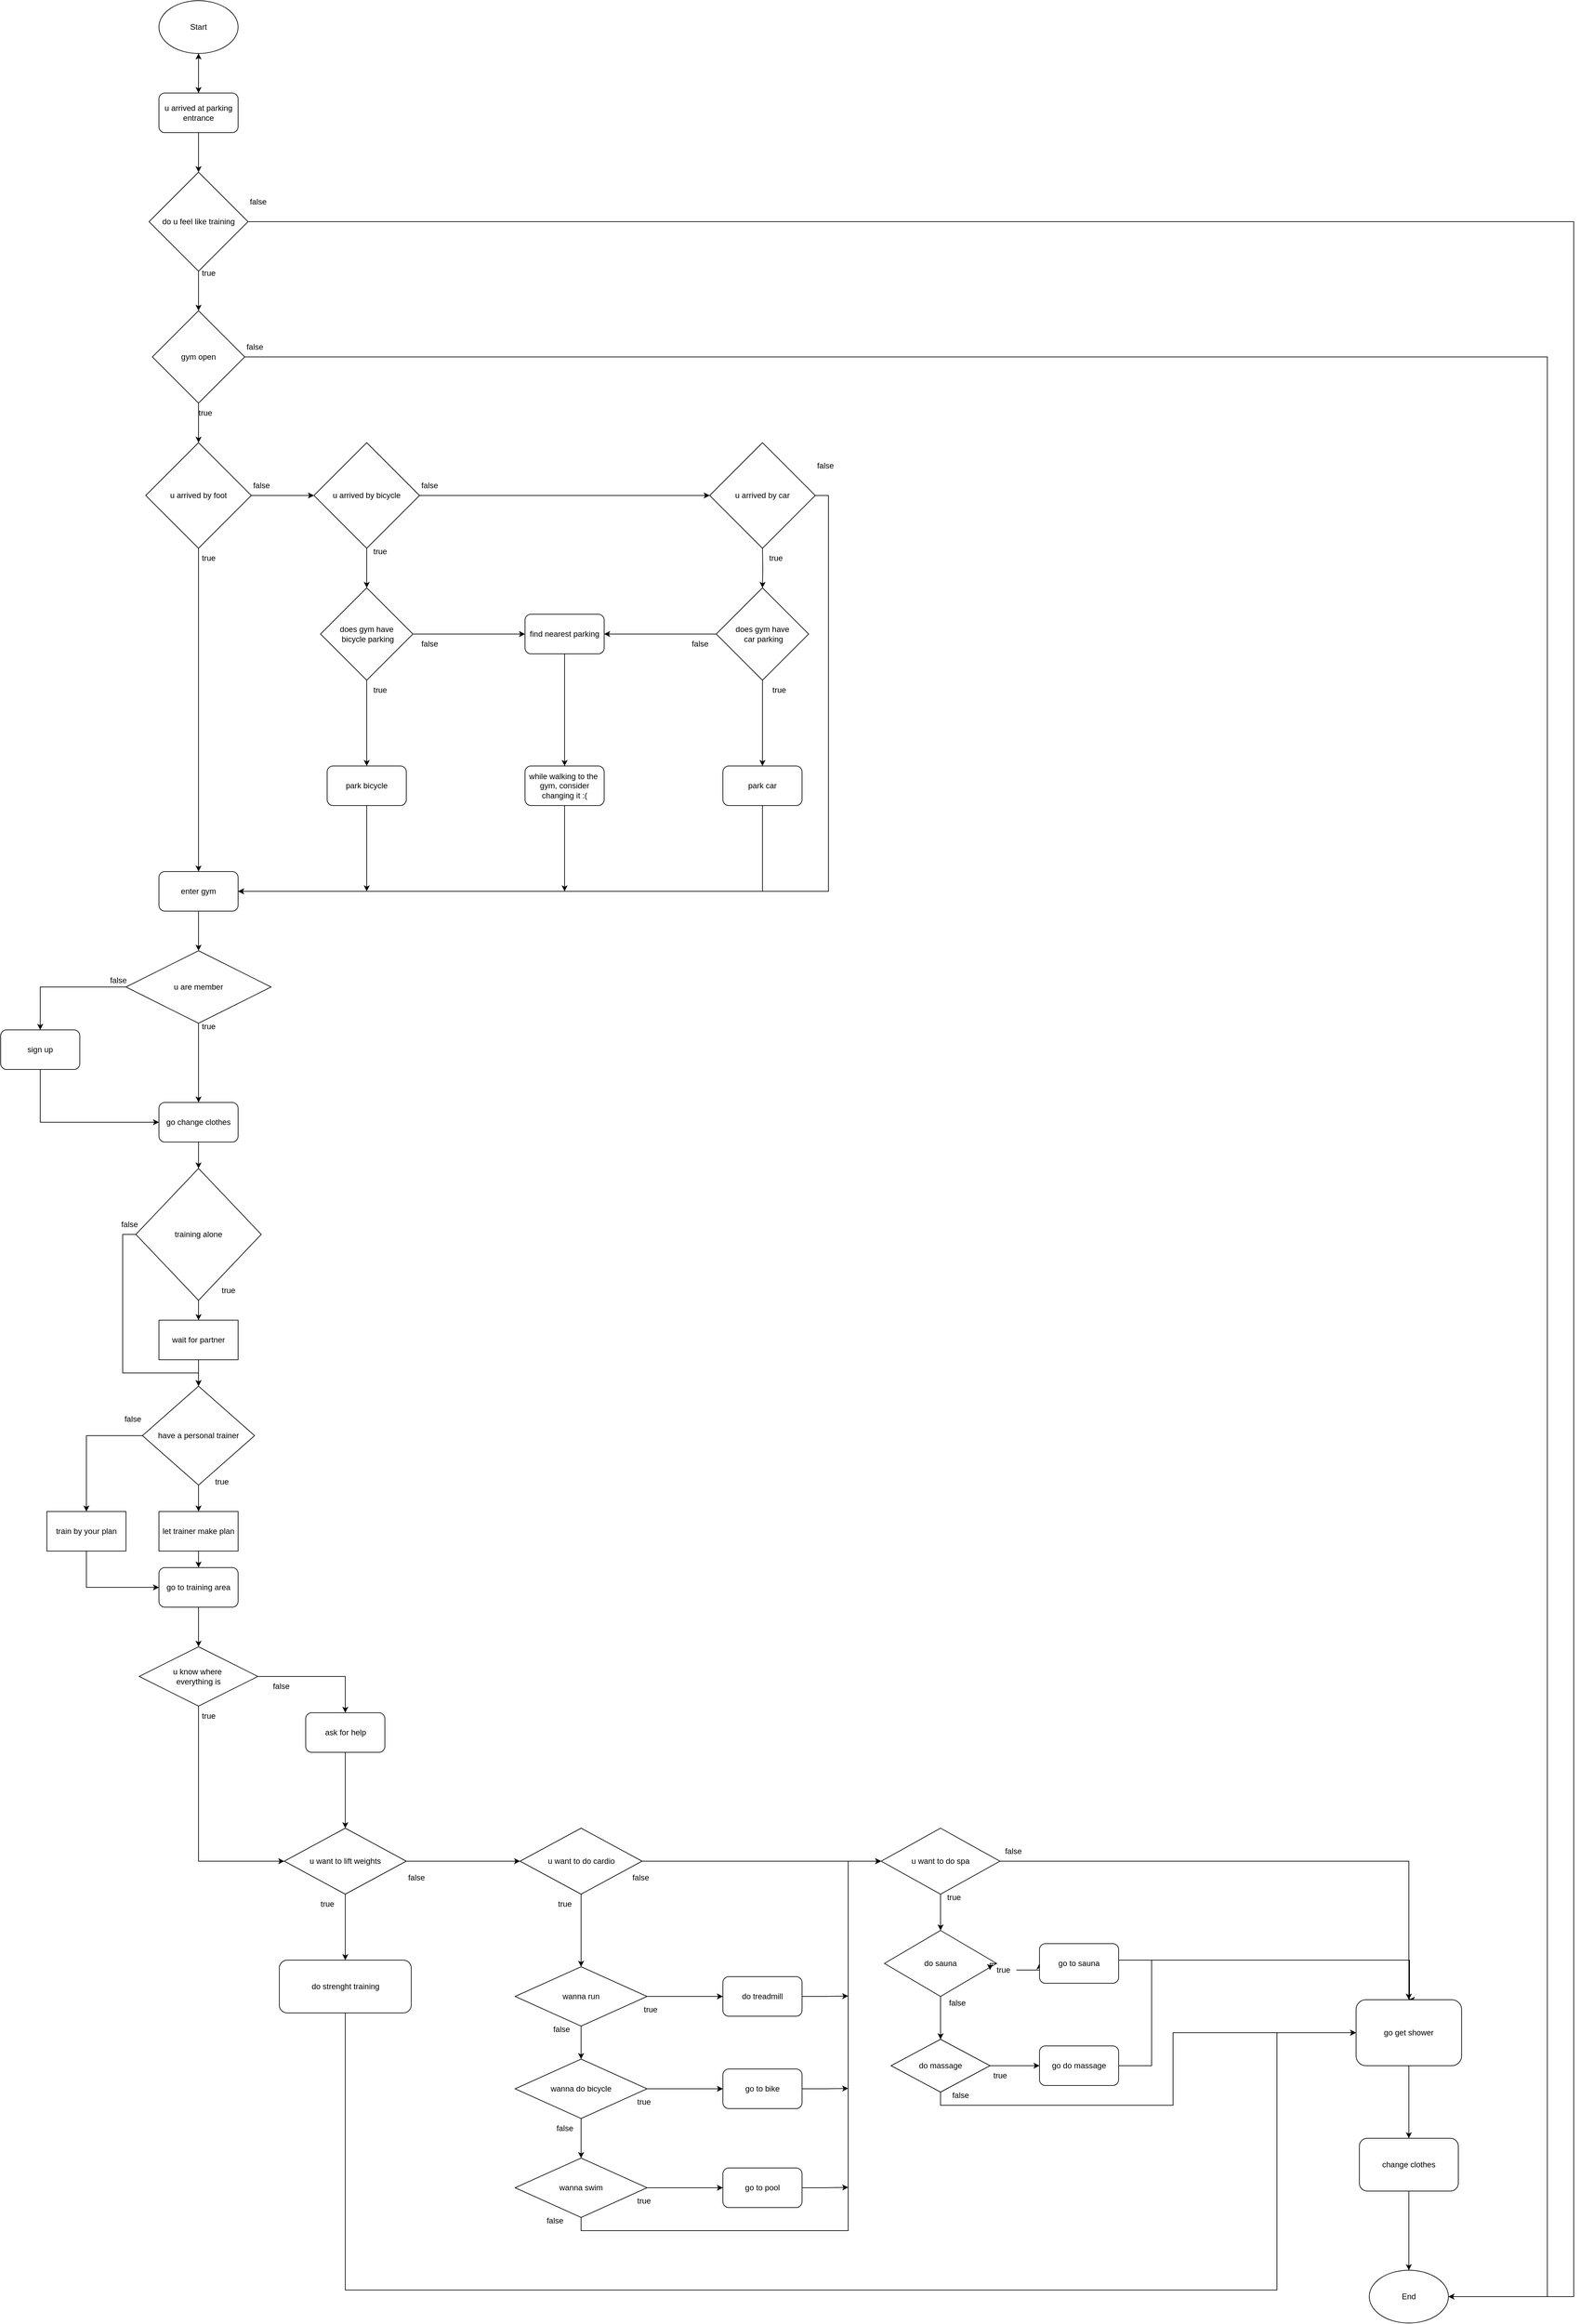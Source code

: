 <mxfile version="24.8.4">
  <diagram name="Page-1" id="0POdcQkDjJuLu0Xd19ot">
    <mxGraphModel dx="1214" dy="626" grid="1" gridSize="10" guides="1" tooltips="1" connect="1" arrows="1" fold="1" page="1" pageScale="1" pageWidth="850" pageHeight="1100" math="0" shadow="0">
      <root>
        <mxCell id="0" />
        <mxCell id="1" parent="0" />
        <mxCell id="jqGfhg1RxOjhNtgh079G-30" style="edgeStyle=orthogonalEdgeStyle;rounded=0;orthogonalLoop=1;jettySize=auto;html=1;exitX=0.5;exitY=1;exitDx=0;exitDy=0;entryX=0.5;entryY=0;entryDx=0;entryDy=0;" parent="1" source="jqGfhg1RxOjhNtgh079G-1" target="jqGfhg1RxOjhNtgh079G-2" edge="1">
          <mxGeometry relative="1" as="geometry" />
        </mxCell>
        <mxCell id="jqGfhg1RxOjhNtgh079G-1" value="Start" style="ellipse;whiteSpace=wrap;html=1;" parent="1" vertex="1">
          <mxGeometry x="375" y="50" width="120" height="80" as="geometry" />
        </mxCell>
        <mxCell id="jqGfhg1RxOjhNtgh079G-31" style="edgeStyle=orthogonalEdgeStyle;rounded=0;orthogonalLoop=1;jettySize=auto;html=1;exitX=0.5;exitY=1;exitDx=0;exitDy=0;entryX=0.5;entryY=0;entryDx=0;entryDy=0;" parent="1" source="jqGfhg1RxOjhNtgh079G-2" target="jqGfhg1RxOjhNtgh079G-3" edge="1">
          <mxGeometry relative="1" as="geometry" />
        </mxCell>
        <mxCell id="dURvWSEMzT_Up1eG5Lx8-8" value="" style="edgeStyle=orthogonalEdgeStyle;rounded=0;orthogonalLoop=1;jettySize=auto;html=1;" edge="1" parent="1" source="jqGfhg1RxOjhNtgh079G-2" target="jqGfhg1RxOjhNtgh079G-1">
          <mxGeometry relative="1" as="geometry" />
        </mxCell>
        <mxCell id="jqGfhg1RxOjhNtgh079G-2" value="u arrived at parking entrance" style="rounded=1;whiteSpace=wrap;html=1;" parent="1" vertex="1">
          <mxGeometry x="375" y="190" width="120" height="60" as="geometry" />
        </mxCell>
        <mxCell id="jqGfhg1RxOjhNtgh079G-32" style="edgeStyle=orthogonalEdgeStyle;rounded=0;orthogonalLoop=1;jettySize=auto;html=1;exitX=0.5;exitY=1;exitDx=0;exitDy=0;entryX=0.5;entryY=0;entryDx=0;entryDy=0;" parent="1" source="jqGfhg1RxOjhNtgh079G-3" target="jqGfhg1RxOjhNtgh079G-6" edge="1">
          <mxGeometry relative="1" as="geometry" />
        </mxCell>
        <mxCell id="dURvWSEMzT_Up1eG5Lx8-1" style="edgeStyle=orthogonalEdgeStyle;rounded=0;orthogonalLoop=1;jettySize=auto;html=1;exitX=1;exitY=0.5;exitDx=0;exitDy=0;entryX=1;entryY=0.5;entryDx=0;entryDy=0;" edge="1" parent="1" source="jqGfhg1RxOjhNtgh079G-3" target="jqGfhg1RxOjhNtgh079G-102">
          <mxGeometry relative="1" as="geometry">
            <Array as="points">
              <mxPoint x="2520" y="385" />
              <mxPoint x="2520" y="3530" />
            </Array>
          </mxGeometry>
        </mxCell>
        <mxCell id="jqGfhg1RxOjhNtgh079G-3" value="do u feel like training" style="rhombus;whiteSpace=wrap;html=1;" parent="1" vertex="1">
          <mxGeometry x="360" y="310" width="150" height="150" as="geometry" />
        </mxCell>
        <mxCell id="jqGfhg1RxOjhNtgh079G-34" style="edgeStyle=orthogonalEdgeStyle;rounded=0;orthogonalLoop=1;jettySize=auto;html=1;exitX=1;exitY=0.5;exitDx=0;exitDy=0;entryX=0;entryY=0.5;entryDx=0;entryDy=0;" parent="1" source="jqGfhg1RxOjhNtgh079G-5" target="jqGfhg1RxOjhNtgh079G-8" edge="1">
          <mxGeometry relative="1" as="geometry" />
        </mxCell>
        <mxCell id="jqGfhg1RxOjhNtgh079G-36" style="edgeStyle=orthogonalEdgeStyle;rounded=0;orthogonalLoop=1;jettySize=auto;html=1;exitX=0.5;exitY=1;exitDx=0;exitDy=0;" parent="1" source="jqGfhg1RxOjhNtgh079G-5" target="jqGfhg1RxOjhNtgh079G-7" edge="1">
          <mxGeometry relative="1" as="geometry" />
        </mxCell>
        <mxCell id="jqGfhg1RxOjhNtgh079G-5" value="u arrived by foot" style="rhombus;whiteSpace=wrap;html=1;" parent="1" vertex="1">
          <mxGeometry x="355" y="720" width="160" height="160" as="geometry" />
        </mxCell>
        <mxCell id="jqGfhg1RxOjhNtgh079G-33" style="edgeStyle=orthogonalEdgeStyle;rounded=0;orthogonalLoop=1;jettySize=auto;html=1;exitX=0.5;exitY=1;exitDx=0;exitDy=0;entryX=0.5;entryY=0;entryDx=0;entryDy=0;" parent="1" source="jqGfhg1RxOjhNtgh079G-6" target="jqGfhg1RxOjhNtgh079G-5" edge="1">
          <mxGeometry relative="1" as="geometry" />
        </mxCell>
        <mxCell id="dURvWSEMzT_Up1eG5Lx8-2" style="edgeStyle=orthogonalEdgeStyle;rounded=0;orthogonalLoop=1;jettySize=auto;html=1;exitX=1;exitY=0.5;exitDx=0;exitDy=0;entryX=1;entryY=0.5;entryDx=0;entryDy=0;" edge="1" parent="1" source="jqGfhg1RxOjhNtgh079G-6" target="jqGfhg1RxOjhNtgh079G-102">
          <mxGeometry relative="1" as="geometry">
            <Array as="points">
              <mxPoint x="2480" y="590" />
              <mxPoint x="2480" y="3530" />
            </Array>
          </mxGeometry>
        </mxCell>
        <mxCell id="jqGfhg1RxOjhNtgh079G-6" value="gym open" style="rhombus;whiteSpace=wrap;html=1;" parent="1" vertex="1">
          <mxGeometry x="365" y="520" width="140" height="140" as="geometry" />
        </mxCell>
        <mxCell id="jqGfhg1RxOjhNtgh079G-37" style="edgeStyle=orthogonalEdgeStyle;rounded=0;orthogonalLoop=1;jettySize=auto;html=1;exitX=0.5;exitY=1;exitDx=0;exitDy=0;entryX=0.5;entryY=0;entryDx=0;entryDy=0;" parent="1" source="jqGfhg1RxOjhNtgh079G-7" target="jqGfhg1RxOjhNtgh079G-16" edge="1">
          <mxGeometry relative="1" as="geometry" />
        </mxCell>
        <mxCell id="jqGfhg1RxOjhNtgh079G-7" value="enter gym" style="rounded=1;whiteSpace=wrap;html=1;" parent="1" vertex="1">
          <mxGeometry x="375" y="1370" width="120" height="60" as="geometry" />
        </mxCell>
        <mxCell id="jqGfhg1RxOjhNtgh079G-35" style="edgeStyle=orthogonalEdgeStyle;rounded=0;orthogonalLoop=1;jettySize=auto;html=1;exitX=1;exitY=0.5;exitDx=0;exitDy=0;entryX=0;entryY=0.5;entryDx=0;entryDy=0;" parent="1" source="jqGfhg1RxOjhNtgh079G-8" edge="1">
          <mxGeometry relative="1" as="geometry">
            <mxPoint x="1210" y="800" as="targetPoint" />
          </mxGeometry>
        </mxCell>
        <mxCell id="jqGfhg1RxOjhNtgh079G-38" style="edgeStyle=orthogonalEdgeStyle;rounded=0;orthogonalLoop=1;jettySize=auto;html=1;exitX=0.5;exitY=1;exitDx=0;exitDy=0;entryX=0.5;entryY=0;entryDx=0;entryDy=0;" parent="1" source="jqGfhg1RxOjhNtgh079G-8" target="jqGfhg1RxOjhNtgh079G-10" edge="1">
          <mxGeometry relative="1" as="geometry" />
        </mxCell>
        <mxCell id="jqGfhg1RxOjhNtgh079G-8" value="u arrived by bicycle" style="rhombus;whiteSpace=wrap;html=1;" parent="1" vertex="1">
          <mxGeometry x="610" y="720" width="160" height="160" as="geometry" />
        </mxCell>
        <mxCell id="jqGfhg1RxOjhNtgh079G-41" style="edgeStyle=orthogonalEdgeStyle;rounded=0;orthogonalLoop=1;jettySize=auto;html=1;exitX=0.5;exitY=1;exitDx=0;exitDy=0;entryX=0.5;entryY=0;entryDx=0;entryDy=0;" parent="1" target="jqGfhg1RxOjhNtgh079G-11" edge="1">
          <mxGeometry relative="1" as="geometry">
            <mxPoint x="1290" y="880" as="sourcePoint" />
          </mxGeometry>
        </mxCell>
        <mxCell id="jqGfhg1RxOjhNtgh079G-127" style="edgeStyle=orthogonalEdgeStyle;rounded=0;orthogonalLoop=1;jettySize=auto;html=1;exitX=0.5;exitY=1;exitDx=0;exitDy=0;entryX=0.5;entryY=0;entryDx=0;entryDy=0;" parent="1" source="jqGfhg1RxOjhNtgh079G-10" target="jqGfhg1RxOjhNtgh079G-14" edge="1">
          <mxGeometry relative="1" as="geometry" />
        </mxCell>
        <mxCell id="jqGfhg1RxOjhNtgh079G-129" style="edgeStyle=orthogonalEdgeStyle;rounded=0;orthogonalLoop=1;jettySize=auto;html=1;exitX=1;exitY=0.5;exitDx=0;exitDy=0;entryX=0;entryY=0.5;entryDx=0;entryDy=0;" parent="1" source="jqGfhg1RxOjhNtgh079G-10" target="jqGfhg1RxOjhNtgh079G-124" edge="1">
          <mxGeometry relative="1" as="geometry" />
        </mxCell>
        <mxCell id="jqGfhg1RxOjhNtgh079G-10" value="does gym have&lt;div&gt;&lt;span style=&quot;background-color: initial;&quot;&gt;&amp;nbsp;bicycle parking&lt;/span&gt;&lt;/div&gt;" style="rhombus;whiteSpace=wrap;html=1;" parent="1" vertex="1">
          <mxGeometry x="620" y="940" width="140" height="140" as="geometry" />
        </mxCell>
        <mxCell id="jqGfhg1RxOjhNtgh079G-128" style="edgeStyle=orthogonalEdgeStyle;rounded=0;orthogonalLoop=1;jettySize=auto;html=1;exitX=0.5;exitY=1;exitDx=0;exitDy=0;entryX=0.5;entryY=0;entryDx=0;entryDy=0;" parent="1" source="jqGfhg1RxOjhNtgh079G-11" target="jqGfhg1RxOjhNtgh079G-15" edge="1">
          <mxGeometry relative="1" as="geometry" />
        </mxCell>
        <mxCell id="jqGfhg1RxOjhNtgh079G-130" style="edgeStyle=orthogonalEdgeStyle;rounded=0;orthogonalLoop=1;jettySize=auto;html=1;exitX=0;exitY=0.5;exitDx=0;exitDy=0;entryX=1;entryY=0.5;entryDx=0;entryDy=0;" parent="1" source="jqGfhg1RxOjhNtgh079G-11" target="jqGfhg1RxOjhNtgh079G-124" edge="1">
          <mxGeometry relative="1" as="geometry" />
        </mxCell>
        <mxCell id="jqGfhg1RxOjhNtgh079G-11" value="does gym have&lt;div&gt;&lt;span style=&quot;background-color: initial;&quot;&gt;&amp;nbsp;car parking&lt;/span&gt;&lt;/div&gt;" style="rhombus;whiteSpace=wrap;html=1;" parent="1" vertex="1">
          <mxGeometry x="1220" y="940" width="140" height="140" as="geometry" />
        </mxCell>
        <mxCell id="jqGfhg1RxOjhNtgh079G-45" style="edgeStyle=orthogonalEdgeStyle;rounded=0;orthogonalLoop=1;jettySize=auto;html=1;exitX=0.5;exitY=1;exitDx=0;exitDy=0;" parent="1" source="jqGfhg1RxOjhNtgh079G-14" edge="1">
          <mxGeometry relative="1" as="geometry">
            <mxPoint x="690" y="1400" as="targetPoint" />
          </mxGeometry>
        </mxCell>
        <mxCell id="jqGfhg1RxOjhNtgh079G-14" value="park bicycle" style="rounded=1;whiteSpace=wrap;html=1;" parent="1" vertex="1">
          <mxGeometry x="630" y="1210" width="120" height="60" as="geometry" />
        </mxCell>
        <mxCell id="jqGfhg1RxOjhNtgh079G-44" style="edgeStyle=orthogonalEdgeStyle;rounded=0;orthogonalLoop=1;jettySize=auto;html=1;exitX=0.5;exitY=1;exitDx=0;exitDy=0;entryX=1;entryY=0.5;entryDx=0;entryDy=0;" parent="1" source="jqGfhg1RxOjhNtgh079G-15" target="jqGfhg1RxOjhNtgh079G-7" edge="1">
          <mxGeometry relative="1" as="geometry" />
        </mxCell>
        <mxCell id="jqGfhg1RxOjhNtgh079G-15" value="park car" style="rounded=1;whiteSpace=wrap;html=1;" parent="1" vertex="1">
          <mxGeometry x="1230" y="1210" width="120" height="60" as="geometry" />
        </mxCell>
        <mxCell id="jqGfhg1RxOjhNtgh079G-47" style="edgeStyle=orthogonalEdgeStyle;rounded=0;orthogonalLoop=1;jettySize=auto;html=1;exitX=0.5;exitY=1;exitDx=0;exitDy=0;entryX=0.5;entryY=0;entryDx=0;entryDy=0;" parent="1" source="jqGfhg1RxOjhNtgh079G-16" target="jqGfhg1RxOjhNtgh079G-17" edge="1">
          <mxGeometry relative="1" as="geometry" />
        </mxCell>
        <mxCell id="dURvWSEMzT_Up1eG5Lx8-9" style="edgeStyle=orthogonalEdgeStyle;rounded=0;orthogonalLoop=1;jettySize=auto;html=1;exitX=0;exitY=0.5;exitDx=0;exitDy=0;entryX=0.5;entryY=0;entryDx=0;entryDy=0;" edge="1" parent="1" source="jqGfhg1RxOjhNtgh079G-16" target="jqGfhg1RxOjhNtgh079G-25">
          <mxGeometry relative="1" as="geometry" />
        </mxCell>
        <mxCell id="jqGfhg1RxOjhNtgh079G-16" value="u are member" style="rhombus;whiteSpace=wrap;html=1;" parent="1" vertex="1">
          <mxGeometry x="325" y="1490" width="220" height="110" as="geometry" />
        </mxCell>
        <mxCell id="dURvWSEMzT_Up1eG5Lx8-10" style="edgeStyle=orthogonalEdgeStyle;rounded=0;orthogonalLoop=1;jettySize=auto;html=1;exitX=0.5;exitY=1;exitDx=0;exitDy=0;entryX=0.5;entryY=0;entryDx=0;entryDy=0;" edge="1" parent="1" source="jqGfhg1RxOjhNtgh079G-17" target="jqGfhg1RxOjhNtgh079G-26">
          <mxGeometry relative="1" as="geometry" />
        </mxCell>
        <mxCell id="jqGfhg1RxOjhNtgh079G-17" value="go change clothes" style="rounded=1;whiteSpace=wrap;html=1;" parent="1" vertex="1">
          <mxGeometry x="375" y="1720" width="120" height="60" as="geometry" />
        </mxCell>
        <mxCell id="dURvWSEMzT_Up1eG5Lx8-24" style="edgeStyle=orthogonalEdgeStyle;rounded=0;orthogonalLoop=1;jettySize=auto;html=1;exitX=0.5;exitY=1;exitDx=0;exitDy=0;entryX=0.5;entryY=0;entryDx=0;entryDy=0;" edge="1" parent="1" source="jqGfhg1RxOjhNtgh079G-19" target="jqGfhg1RxOjhNtgh079G-22">
          <mxGeometry relative="1" as="geometry" />
        </mxCell>
        <mxCell id="jqGfhg1RxOjhNtgh079G-19" value="go to training area" style="rounded=1;whiteSpace=wrap;html=1;" parent="1" vertex="1">
          <mxGeometry x="375" y="2425" width="120" height="60" as="geometry" />
        </mxCell>
        <mxCell id="dURvWSEMzT_Up1eG5Lx8-25" style="edgeStyle=orthogonalEdgeStyle;rounded=0;orthogonalLoop=1;jettySize=auto;html=1;exitX=1;exitY=0.5;exitDx=0;exitDy=0;entryX=0.5;entryY=0;entryDx=0;entryDy=0;" edge="1" parent="1" source="jqGfhg1RxOjhNtgh079G-22" target="jqGfhg1RxOjhNtgh079G-24">
          <mxGeometry relative="1" as="geometry" />
        </mxCell>
        <mxCell id="dURvWSEMzT_Up1eG5Lx8-26" style="edgeStyle=orthogonalEdgeStyle;rounded=0;orthogonalLoop=1;jettySize=auto;html=1;exitX=0.5;exitY=1;exitDx=0;exitDy=0;entryX=0;entryY=0.5;entryDx=0;entryDy=0;" edge="1" parent="1" source="jqGfhg1RxOjhNtgh079G-22" target="jqGfhg1RxOjhNtgh079G-62">
          <mxGeometry relative="1" as="geometry" />
        </mxCell>
        <mxCell id="jqGfhg1RxOjhNtgh079G-22" value="u know where&amp;nbsp;&lt;div&gt;everything is&lt;/div&gt;" style="rhombus;whiteSpace=wrap;html=1;" parent="1" vertex="1">
          <mxGeometry x="345" y="2545" width="180" height="90" as="geometry" />
        </mxCell>
        <mxCell id="dURvWSEMzT_Up1eG5Lx8-40" style="edgeStyle=orthogonalEdgeStyle;rounded=0;orthogonalLoop=1;jettySize=auto;html=1;exitX=0.5;exitY=1;exitDx=0;exitDy=0;entryX=0;entryY=0.5;entryDx=0;entryDy=0;" edge="1" parent="1" source="jqGfhg1RxOjhNtgh079G-23" target="jqGfhg1RxOjhNtgh079G-99">
          <mxGeometry relative="1" as="geometry">
            <Array as="points">
              <mxPoint x="658" y="3520" />
              <mxPoint x="2070" y="3520" />
              <mxPoint x="2070" y="3130" />
            </Array>
          </mxGeometry>
        </mxCell>
        <mxCell id="jqGfhg1RxOjhNtgh079G-23" value="do strenght training" style="rounded=1;whiteSpace=wrap;html=1;" parent="1" vertex="1">
          <mxGeometry x="557.5" y="3020" width="200" height="80" as="geometry" />
        </mxCell>
        <mxCell id="dURvWSEMzT_Up1eG5Lx8-27" style="edgeStyle=orthogonalEdgeStyle;rounded=0;orthogonalLoop=1;jettySize=auto;html=1;exitX=0.5;exitY=1;exitDx=0;exitDy=0;entryX=0.5;entryY=0;entryDx=0;entryDy=0;" edge="1" parent="1" source="jqGfhg1RxOjhNtgh079G-24" target="jqGfhg1RxOjhNtgh079G-62">
          <mxGeometry relative="1" as="geometry" />
        </mxCell>
        <mxCell id="jqGfhg1RxOjhNtgh079G-24" value="ask for help" style="rounded=1;whiteSpace=wrap;html=1;" parent="1" vertex="1">
          <mxGeometry x="597.5" y="2645" width="120" height="60" as="geometry" />
        </mxCell>
        <mxCell id="jqGfhg1RxOjhNtgh079G-57" style="edgeStyle=orthogonalEdgeStyle;rounded=0;orthogonalLoop=1;jettySize=auto;html=1;exitX=0.5;exitY=1;exitDx=0;exitDy=0;entryX=0;entryY=0.5;entryDx=0;entryDy=0;" parent="1" source="jqGfhg1RxOjhNtgh079G-25" target="jqGfhg1RxOjhNtgh079G-17" edge="1">
          <mxGeometry relative="1" as="geometry">
            <mxPoint x="360" y="1920" as="targetPoint" />
            <Array as="points">
              <mxPoint x="195" y="1750" />
            </Array>
          </mxGeometry>
        </mxCell>
        <mxCell id="jqGfhg1RxOjhNtgh079G-25" value="sign up" style="rounded=1;whiteSpace=wrap;html=1;" parent="1" vertex="1">
          <mxGeometry x="135" y="1610" width="120" height="60" as="geometry" />
        </mxCell>
        <mxCell id="dURvWSEMzT_Up1eG5Lx8-12" style="edgeStyle=orthogonalEdgeStyle;rounded=0;orthogonalLoop=1;jettySize=auto;html=1;exitX=0.5;exitY=1;exitDx=0;exitDy=0;entryX=0.5;entryY=0;entryDx=0;entryDy=0;" edge="1" parent="1" source="jqGfhg1RxOjhNtgh079G-26" target="dURvWSEMzT_Up1eG5Lx8-11">
          <mxGeometry relative="1" as="geometry" />
        </mxCell>
        <mxCell id="dURvWSEMzT_Up1eG5Lx8-13" style="edgeStyle=orthogonalEdgeStyle;rounded=0;orthogonalLoop=1;jettySize=auto;html=1;exitX=0;exitY=0.5;exitDx=0;exitDy=0;" edge="1" parent="1" source="jqGfhg1RxOjhNtgh079G-26" target="jqGfhg1RxOjhNtgh079G-28">
          <mxGeometry relative="1" as="geometry">
            <Array as="points">
              <mxPoint x="320" y="1920" />
              <mxPoint x="320" y="2130" />
              <mxPoint x="435" y="2130" />
            </Array>
          </mxGeometry>
        </mxCell>
        <mxCell id="jqGfhg1RxOjhNtgh079G-26" value="training alone" style="rhombus;whiteSpace=wrap;html=1;" parent="1" vertex="1">
          <mxGeometry x="340" y="1820" width="190" height="200" as="geometry" />
        </mxCell>
        <mxCell id="dURvWSEMzT_Up1eG5Lx8-19" style="edgeStyle=orthogonalEdgeStyle;rounded=0;orthogonalLoop=1;jettySize=auto;html=1;exitX=0.5;exitY=1;exitDx=0;exitDy=0;entryX=0.5;entryY=0;entryDx=0;entryDy=0;" edge="1" parent="1" source="jqGfhg1RxOjhNtgh079G-28" target="dURvWSEMzT_Up1eG5Lx8-18">
          <mxGeometry relative="1" as="geometry" />
        </mxCell>
        <mxCell id="dURvWSEMzT_Up1eG5Lx8-20" style="edgeStyle=orthogonalEdgeStyle;rounded=0;orthogonalLoop=1;jettySize=auto;html=1;exitX=0;exitY=0.5;exitDx=0;exitDy=0;" edge="1" parent="1" source="jqGfhg1RxOjhNtgh079G-28" target="dURvWSEMzT_Up1eG5Lx8-17">
          <mxGeometry relative="1" as="geometry" />
        </mxCell>
        <mxCell id="jqGfhg1RxOjhNtgh079G-28" value="have a personal trainer" style="rhombus;whiteSpace=wrap;html=1;" parent="1" vertex="1">
          <mxGeometry x="350" y="2150" width="170" height="150" as="geometry" />
        </mxCell>
        <mxCell id="dURvWSEMzT_Up1eG5Lx8-28" style="edgeStyle=orthogonalEdgeStyle;rounded=0;orthogonalLoop=1;jettySize=auto;html=1;exitX=0.5;exitY=1;exitDx=0;exitDy=0;entryX=0.5;entryY=0;entryDx=0;entryDy=0;" edge="1" parent="1" source="jqGfhg1RxOjhNtgh079G-62" target="jqGfhg1RxOjhNtgh079G-23">
          <mxGeometry relative="1" as="geometry" />
        </mxCell>
        <mxCell id="dURvWSEMzT_Up1eG5Lx8-29" style="edgeStyle=orthogonalEdgeStyle;rounded=0;orthogonalLoop=1;jettySize=auto;html=1;exitX=1;exitY=0.5;exitDx=0;exitDy=0;entryX=0;entryY=0.5;entryDx=0;entryDy=0;" edge="1" parent="1" source="jqGfhg1RxOjhNtgh079G-62" target="jqGfhg1RxOjhNtgh079G-64">
          <mxGeometry relative="1" as="geometry" />
        </mxCell>
        <mxCell id="jqGfhg1RxOjhNtgh079G-62" value="u want to lift&amp;nbsp;weights" style="rhombus;whiteSpace=wrap;html=1;" parent="1" vertex="1">
          <mxGeometry x="565" y="2820" width="185" height="100" as="geometry" />
        </mxCell>
        <mxCell id="jqGfhg1RxOjhNtgh079G-77" style="edgeStyle=orthogonalEdgeStyle;rounded=0;orthogonalLoop=1;jettySize=auto;html=1;exitX=0.5;exitY=1;exitDx=0;exitDy=0;entryX=0.5;entryY=0;entryDx=0;entryDy=0;" parent="1" source="jqGfhg1RxOjhNtgh079G-64" target="jqGfhg1RxOjhNtgh079G-67" edge="1">
          <mxGeometry relative="1" as="geometry" />
        </mxCell>
        <mxCell id="dURvWSEMzT_Up1eG5Lx8-37" style="edgeStyle=orthogonalEdgeStyle;rounded=0;orthogonalLoop=1;jettySize=auto;html=1;exitX=1;exitY=0.5;exitDx=0;exitDy=0;entryX=0;entryY=0.5;entryDx=0;entryDy=0;" edge="1" parent="1" source="jqGfhg1RxOjhNtgh079G-64" target="jqGfhg1RxOjhNtgh079G-86">
          <mxGeometry relative="1" as="geometry" />
        </mxCell>
        <mxCell id="jqGfhg1RxOjhNtgh079G-64" value="u want to do cardio" style="rhombus;whiteSpace=wrap;html=1;" parent="1" vertex="1">
          <mxGeometry x="922.5" y="2820" width="185" height="100" as="geometry" />
        </mxCell>
        <mxCell id="jqGfhg1RxOjhNtgh079G-78" style="edgeStyle=orthogonalEdgeStyle;rounded=0;orthogonalLoop=1;jettySize=auto;html=1;exitX=0.5;exitY=1;exitDx=0;exitDy=0;entryX=0.5;entryY=0;entryDx=0;entryDy=0;" parent="1" source="jqGfhg1RxOjhNtgh079G-67" target="jqGfhg1RxOjhNtgh079G-68" edge="1">
          <mxGeometry relative="1" as="geometry" />
        </mxCell>
        <mxCell id="dURvWSEMzT_Up1eG5Lx8-32" style="edgeStyle=orthogonalEdgeStyle;rounded=0;orthogonalLoop=1;jettySize=auto;html=1;exitX=1;exitY=0.5;exitDx=0;exitDy=0;" edge="1" parent="1" source="jqGfhg1RxOjhNtgh079G-67" target="jqGfhg1RxOjhNtgh079G-71">
          <mxGeometry relative="1" as="geometry" />
        </mxCell>
        <mxCell id="jqGfhg1RxOjhNtgh079G-67" value="wanna run" style="rhombus;whiteSpace=wrap;html=1;" parent="1" vertex="1">
          <mxGeometry x="915" y="3030" width="200" height="90" as="geometry" />
        </mxCell>
        <mxCell id="jqGfhg1RxOjhNtgh079G-79" style="edgeStyle=orthogonalEdgeStyle;rounded=0;orthogonalLoop=1;jettySize=auto;html=1;exitX=0.5;exitY=1;exitDx=0;exitDy=0;entryX=0.5;entryY=0;entryDx=0;entryDy=0;" parent="1" source="jqGfhg1RxOjhNtgh079G-68" target="jqGfhg1RxOjhNtgh079G-69" edge="1">
          <mxGeometry relative="1" as="geometry" />
        </mxCell>
        <mxCell id="dURvWSEMzT_Up1eG5Lx8-31" style="edgeStyle=orthogonalEdgeStyle;rounded=0;orthogonalLoop=1;jettySize=auto;html=1;exitX=1;exitY=0.5;exitDx=0;exitDy=0;entryX=0;entryY=0.5;entryDx=0;entryDy=0;" edge="1" parent="1" source="jqGfhg1RxOjhNtgh079G-68" target="jqGfhg1RxOjhNtgh079G-72">
          <mxGeometry relative="1" as="geometry" />
        </mxCell>
        <mxCell id="jqGfhg1RxOjhNtgh079G-68" value="wanna do bicycle" style="rhombus;whiteSpace=wrap;html=1;" parent="1" vertex="1">
          <mxGeometry x="915" y="3170" width="200" height="90" as="geometry" />
        </mxCell>
        <mxCell id="dURvWSEMzT_Up1eG5Lx8-30" style="edgeStyle=orthogonalEdgeStyle;rounded=0;orthogonalLoop=1;jettySize=auto;html=1;exitX=1;exitY=0.5;exitDx=0;exitDy=0;" edge="1" parent="1" source="jqGfhg1RxOjhNtgh079G-69" target="jqGfhg1RxOjhNtgh079G-73">
          <mxGeometry relative="1" as="geometry" />
        </mxCell>
        <mxCell id="dURvWSEMzT_Up1eG5Lx8-33" style="edgeStyle=orthogonalEdgeStyle;rounded=0;orthogonalLoop=1;jettySize=auto;html=1;exitX=0.5;exitY=1;exitDx=0;exitDy=0;entryX=0;entryY=0.5;entryDx=0;entryDy=0;" edge="1" parent="1" source="jqGfhg1RxOjhNtgh079G-69" target="jqGfhg1RxOjhNtgh079G-86">
          <mxGeometry relative="1" as="geometry">
            <Array as="points">
              <mxPoint x="1015" y="3430" />
              <mxPoint x="1420" y="3430" />
              <mxPoint x="1420" y="2870" />
            </Array>
          </mxGeometry>
        </mxCell>
        <mxCell id="jqGfhg1RxOjhNtgh079G-69" value="wanna swim" style="rhombus;whiteSpace=wrap;html=1;" parent="1" vertex="1">
          <mxGeometry x="915" y="3320" width="200" height="90" as="geometry" />
        </mxCell>
        <mxCell id="dURvWSEMzT_Up1eG5Lx8-34" style="edgeStyle=orthogonalEdgeStyle;rounded=0;orthogonalLoop=1;jettySize=auto;html=1;exitX=1;exitY=0.5;exitDx=0;exitDy=0;" edge="1" parent="1" source="jqGfhg1RxOjhNtgh079G-71">
          <mxGeometry relative="1" as="geometry">
            <mxPoint x="1420" y="3074.429" as="targetPoint" />
          </mxGeometry>
        </mxCell>
        <mxCell id="jqGfhg1RxOjhNtgh079G-71" value="do treadmill" style="rounded=1;whiteSpace=wrap;html=1;" parent="1" vertex="1">
          <mxGeometry x="1230" y="3045" width="120" height="60" as="geometry" />
        </mxCell>
        <mxCell id="dURvWSEMzT_Up1eG5Lx8-35" style="edgeStyle=orthogonalEdgeStyle;rounded=0;orthogonalLoop=1;jettySize=auto;html=1;exitX=1;exitY=0.5;exitDx=0;exitDy=0;" edge="1" parent="1" source="jqGfhg1RxOjhNtgh079G-72">
          <mxGeometry relative="1" as="geometry">
            <mxPoint x="1420" y="3214.429" as="targetPoint" />
          </mxGeometry>
        </mxCell>
        <mxCell id="jqGfhg1RxOjhNtgh079G-72" value="go to bike" style="rounded=1;whiteSpace=wrap;html=1;" parent="1" vertex="1">
          <mxGeometry x="1230" y="3185" width="120" height="60" as="geometry" />
        </mxCell>
        <mxCell id="dURvWSEMzT_Up1eG5Lx8-36" style="edgeStyle=orthogonalEdgeStyle;rounded=0;orthogonalLoop=1;jettySize=auto;html=1;exitX=1;exitY=0.5;exitDx=0;exitDy=0;" edge="1" parent="1" source="jqGfhg1RxOjhNtgh079G-73">
          <mxGeometry relative="1" as="geometry">
            <mxPoint x="1420" y="3364.429" as="targetPoint" />
          </mxGeometry>
        </mxCell>
        <mxCell id="jqGfhg1RxOjhNtgh079G-73" value="go to pool" style="rounded=1;whiteSpace=wrap;html=1;" parent="1" vertex="1">
          <mxGeometry x="1230" y="3335" width="120" height="60" as="geometry" />
        </mxCell>
        <mxCell id="jqGfhg1RxOjhNtgh079G-96" style="edgeStyle=orthogonalEdgeStyle;rounded=0;orthogonalLoop=1;jettySize=auto;html=1;exitX=0.5;exitY=1;exitDx=0;exitDy=0;entryX=0.5;entryY=0;entryDx=0;entryDy=0;" parent="1" source="jqGfhg1RxOjhNtgh079G-86" target="jqGfhg1RxOjhNtgh079G-89" edge="1">
          <mxGeometry relative="1" as="geometry" />
        </mxCell>
        <mxCell id="dURvWSEMzT_Up1eG5Lx8-41" style="edgeStyle=orthogonalEdgeStyle;rounded=0;orthogonalLoop=1;jettySize=auto;html=1;exitX=1;exitY=0.5;exitDx=0;exitDy=0;entryX=0.5;entryY=0;entryDx=0;entryDy=0;" edge="1" parent="1" source="jqGfhg1RxOjhNtgh079G-86" target="jqGfhg1RxOjhNtgh079G-99">
          <mxGeometry relative="1" as="geometry" />
        </mxCell>
        <mxCell id="jqGfhg1RxOjhNtgh079G-86" value="u want to do spa" style="rhombus;whiteSpace=wrap;html=1;" parent="1" vertex="1">
          <mxGeometry x="1470" y="2820" width="180" height="100" as="geometry" />
        </mxCell>
        <mxCell id="jqGfhg1RxOjhNtgh079G-94" style="edgeStyle=orthogonalEdgeStyle;rounded=0;orthogonalLoop=1;jettySize=auto;html=1;exitX=1;exitY=0.5;exitDx=0;exitDy=0;entryX=0;entryY=0.5;entryDx=0;entryDy=0;" parent="1" source="jqGfhg1RxOjhNtgh079G-163" target="jqGfhg1RxOjhNtgh079G-92" edge="1">
          <mxGeometry relative="1" as="geometry" />
        </mxCell>
        <mxCell id="jqGfhg1RxOjhNtgh079G-97" style="edgeStyle=orthogonalEdgeStyle;rounded=0;orthogonalLoop=1;jettySize=auto;html=1;exitX=0.5;exitY=1;exitDx=0;exitDy=0;entryX=0.5;entryY=0;entryDx=0;entryDy=0;" parent="1" source="jqGfhg1RxOjhNtgh079G-89" target="jqGfhg1RxOjhNtgh079G-91" edge="1">
          <mxGeometry relative="1" as="geometry" />
        </mxCell>
        <mxCell id="jqGfhg1RxOjhNtgh079G-89" value="do sauna" style="rhombus;whiteSpace=wrap;html=1;" parent="1" vertex="1">
          <mxGeometry x="1475" y="2975" width="170" height="100" as="geometry" />
        </mxCell>
        <mxCell id="jqGfhg1RxOjhNtgh079G-95" style="edgeStyle=orthogonalEdgeStyle;rounded=0;orthogonalLoop=1;jettySize=auto;html=1;exitX=1;exitY=0.5;exitDx=0;exitDy=0;entryX=0;entryY=0.5;entryDx=0;entryDy=0;" parent="1" source="jqGfhg1RxOjhNtgh079G-91" target="jqGfhg1RxOjhNtgh079G-93" edge="1">
          <mxGeometry relative="1" as="geometry" />
        </mxCell>
        <mxCell id="dURvWSEMzT_Up1eG5Lx8-42" style="edgeStyle=orthogonalEdgeStyle;rounded=0;orthogonalLoop=1;jettySize=auto;html=1;exitX=0.5;exitY=1;exitDx=0;exitDy=0;entryX=0;entryY=0.5;entryDx=0;entryDy=0;" edge="1" parent="1" source="jqGfhg1RxOjhNtgh079G-91" target="jqGfhg1RxOjhNtgh079G-99">
          <mxGeometry relative="1" as="geometry" />
        </mxCell>
        <mxCell id="jqGfhg1RxOjhNtgh079G-91" value="do massage" style="rhombus;whiteSpace=wrap;html=1;" parent="1" vertex="1">
          <mxGeometry x="1485" y="3140" width="150" height="80" as="geometry" />
        </mxCell>
        <mxCell id="dURvWSEMzT_Up1eG5Lx8-44" style="edgeStyle=orthogonalEdgeStyle;rounded=0;orthogonalLoop=1;jettySize=auto;html=1;exitX=1;exitY=0.5;exitDx=0;exitDy=0;" edge="1" parent="1" source="jqGfhg1RxOjhNtgh079G-92">
          <mxGeometry relative="1" as="geometry">
            <mxPoint x="2270" y="3080" as="targetPoint" />
            <Array as="points">
              <mxPoint x="1830" y="3020" />
              <mxPoint x="2271" y="3020" />
              <mxPoint x="2271" y="3080" />
            </Array>
          </mxGeometry>
        </mxCell>
        <mxCell id="jqGfhg1RxOjhNtgh079G-92" value="go to sauna" style="rounded=1;whiteSpace=wrap;html=1;" parent="1" vertex="1">
          <mxGeometry x="1710" y="2995" width="120" height="60" as="geometry" />
        </mxCell>
        <mxCell id="dURvWSEMzT_Up1eG5Lx8-43" style="edgeStyle=orthogonalEdgeStyle;rounded=0;orthogonalLoop=1;jettySize=auto;html=1;exitX=1;exitY=0.5;exitDx=0;exitDy=0;entryX=0.5;entryY=0;entryDx=0;entryDy=0;" edge="1" parent="1" source="jqGfhg1RxOjhNtgh079G-93" target="jqGfhg1RxOjhNtgh079G-99">
          <mxGeometry relative="1" as="geometry">
            <Array as="points">
              <mxPoint x="1880" y="3180" />
              <mxPoint x="1880" y="3020" />
              <mxPoint x="2270" y="3020" />
            </Array>
          </mxGeometry>
        </mxCell>
        <mxCell id="jqGfhg1RxOjhNtgh079G-93" value="go do massage" style="rounded=1;whiteSpace=wrap;html=1;" parent="1" vertex="1">
          <mxGeometry x="1710" y="3150" width="120" height="60" as="geometry" />
        </mxCell>
        <mxCell id="jqGfhg1RxOjhNtgh079G-109" style="edgeStyle=orthogonalEdgeStyle;rounded=0;orthogonalLoop=1;jettySize=auto;html=1;exitX=0.5;exitY=1;exitDx=0;exitDy=0;entryX=0.5;entryY=0;entryDx=0;entryDy=0;" parent="1" source="jqGfhg1RxOjhNtgh079G-99" target="jqGfhg1RxOjhNtgh079G-101" edge="1">
          <mxGeometry relative="1" as="geometry" />
        </mxCell>
        <mxCell id="jqGfhg1RxOjhNtgh079G-99" value="go get shower" style="rounded=1;whiteSpace=wrap;html=1;" parent="1" vertex="1">
          <mxGeometry x="2190" y="3080" width="160" height="100" as="geometry" />
        </mxCell>
        <mxCell id="jqGfhg1RxOjhNtgh079G-110" style="edgeStyle=orthogonalEdgeStyle;rounded=0;orthogonalLoop=1;jettySize=auto;html=1;exitX=0.5;exitY=1;exitDx=0;exitDy=0;entryX=0.5;entryY=0;entryDx=0;entryDy=0;" parent="1" source="jqGfhg1RxOjhNtgh079G-101" target="jqGfhg1RxOjhNtgh079G-102" edge="1">
          <mxGeometry relative="1" as="geometry" />
        </mxCell>
        <mxCell id="jqGfhg1RxOjhNtgh079G-101" value="change clothes" style="rounded=1;whiteSpace=wrap;html=1;" parent="1" vertex="1">
          <mxGeometry x="2195" y="3290" width="150" height="80" as="geometry" />
        </mxCell>
        <mxCell id="jqGfhg1RxOjhNtgh079G-102" value="End" style="ellipse;whiteSpace=wrap;html=1;" parent="1" vertex="1">
          <mxGeometry x="2210" y="3490" width="120" height="80" as="geometry" />
        </mxCell>
        <mxCell id="jqGfhg1RxOjhNtgh079G-111" value="false" style="text;html=1;align=center;verticalAlign=middle;resizable=0;points=[];autosize=1;strokeColor=none;fillColor=none;" parent="1" vertex="1">
          <mxGeometry x="500" y="340" width="50" height="30" as="geometry" />
        </mxCell>
        <mxCell id="jqGfhg1RxOjhNtgh079G-112" value="true" style="text;html=1;align=center;verticalAlign=middle;resizable=0;points=[];autosize=1;strokeColor=none;fillColor=none;" parent="1" vertex="1">
          <mxGeometry x="430" y="448" width="40" height="30" as="geometry" />
        </mxCell>
        <mxCell id="jqGfhg1RxOjhNtgh079G-113" value="true" style="text;html=1;align=center;verticalAlign=middle;resizable=0;points=[];autosize=1;strokeColor=none;fillColor=none;" parent="1" vertex="1">
          <mxGeometry x="425" y="660" width="40" height="30" as="geometry" />
        </mxCell>
        <mxCell id="jqGfhg1RxOjhNtgh079G-115" value="false" style="text;html=1;align=center;verticalAlign=middle;resizable=0;points=[];autosize=1;strokeColor=none;fillColor=none;" parent="1" vertex="1">
          <mxGeometry x="495" y="560" width="50" height="30" as="geometry" />
        </mxCell>
        <mxCell id="jqGfhg1RxOjhNtgh079G-116" value="true" style="text;html=1;align=center;verticalAlign=middle;resizable=0;points=[];autosize=1;strokeColor=none;fillColor=none;" parent="1" vertex="1">
          <mxGeometry x="430" y="880" width="40" height="30" as="geometry" />
        </mxCell>
        <mxCell id="jqGfhg1RxOjhNtgh079G-117" value="true" style="text;html=1;align=center;verticalAlign=middle;resizable=0;points=[];autosize=1;strokeColor=none;fillColor=none;" parent="1" vertex="1">
          <mxGeometry x="690" y="870" width="40" height="30" as="geometry" />
        </mxCell>
        <mxCell id="jqGfhg1RxOjhNtgh079G-122" value="false" style="text;html=1;align=center;verticalAlign=middle;resizable=0;points=[];autosize=1;strokeColor=none;fillColor=none;" parent="1" vertex="1">
          <mxGeometry x="760" y="770" width="50" height="30" as="geometry" />
        </mxCell>
        <mxCell id="jqGfhg1RxOjhNtgh079G-123" value="false" style="text;html=1;align=center;verticalAlign=middle;resizable=0;points=[];autosize=1;strokeColor=none;fillColor=none;" parent="1" vertex="1">
          <mxGeometry x="505" y="770" width="50" height="30" as="geometry" />
        </mxCell>
        <mxCell id="jqGfhg1RxOjhNtgh079G-131" style="edgeStyle=orthogonalEdgeStyle;rounded=0;orthogonalLoop=1;jettySize=auto;html=1;exitX=0.5;exitY=1;exitDx=0;exitDy=0;entryX=0.5;entryY=0;entryDx=0;entryDy=0;" parent="1" source="jqGfhg1RxOjhNtgh079G-124" target="jqGfhg1RxOjhNtgh079G-125" edge="1">
          <mxGeometry relative="1" as="geometry" />
        </mxCell>
        <mxCell id="jqGfhg1RxOjhNtgh079G-124" value="find nearest parking" style="rounded=1;whiteSpace=wrap;html=1;" parent="1" vertex="1">
          <mxGeometry x="930" y="980" width="120" height="60" as="geometry" />
        </mxCell>
        <mxCell id="jqGfhg1RxOjhNtgh079G-132" style="edgeStyle=orthogonalEdgeStyle;rounded=0;orthogonalLoop=1;jettySize=auto;html=1;exitX=0.5;exitY=1;exitDx=0;exitDy=0;" parent="1" source="jqGfhg1RxOjhNtgh079G-125" edge="1">
          <mxGeometry relative="1" as="geometry">
            <mxPoint x="990" y="1400" as="targetPoint" />
          </mxGeometry>
        </mxCell>
        <mxCell id="jqGfhg1RxOjhNtgh079G-125" value="while walking to the&amp;nbsp;&lt;div&gt;gym, consider changing it :(&lt;/div&gt;" style="rounded=1;whiteSpace=wrap;html=1;" parent="1" vertex="1">
          <mxGeometry x="930" y="1210" width="120" height="60" as="geometry" />
        </mxCell>
        <mxCell id="jqGfhg1RxOjhNtgh079G-133" value="true" style="text;html=1;align=center;verticalAlign=middle;resizable=0;points=[];autosize=1;strokeColor=none;fillColor=none;" parent="1" vertex="1">
          <mxGeometry x="690" y="1080" width="40" height="30" as="geometry" />
        </mxCell>
        <mxCell id="jqGfhg1RxOjhNtgh079G-134" value="true" style="text;html=1;align=center;verticalAlign=middle;resizable=0;points=[];autosize=1;strokeColor=none;fillColor=none;" parent="1" vertex="1">
          <mxGeometry x="1295" y="1080" width="40" height="30" as="geometry" />
        </mxCell>
        <mxCell id="jqGfhg1RxOjhNtgh079G-135" value="false" style="text;html=1;align=center;verticalAlign=middle;resizable=0;points=[];autosize=1;strokeColor=none;fillColor=none;" parent="1" vertex="1">
          <mxGeometry x="760" y="1010" width="50" height="30" as="geometry" />
        </mxCell>
        <mxCell id="jqGfhg1RxOjhNtgh079G-136" value="false" style="text;html=1;align=center;verticalAlign=middle;resizable=0;points=[];autosize=1;strokeColor=none;fillColor=none;" parent="1" vertex="1">
          <mxGeometry x="1170" y="1010" width="50" height="30" as="geometry" />
        </mxCell>
        <mxCell id="jqGfhg1RxOjhNtgh079G-137" value="true" style="text;html=1;align=center;verticalAlign=middle;resizable=0;points=[];autosize=1;strokeColor=none;fillColor=none;" parent="1" vertex="1">
          <mxGeometry x="430" y="1590" width="40" height="30" as="geometry" />
        </mxCell>
        <mxCell id="jqGfhg1RxOjhNtgh079G-138" value="false" style="text;html=1;align=center;verticalAlign=middle;resizable=0;points=[];autosize=1;strokeColor=none;fillColor=none;" parent="1" vertex="1">
          <mxGeometry x="287.5" y="1520" width="50" height="30" as="geometry" />
        </mxCell>
        <mxCell id="jqGfhg1RxOjhNtgh079G-141" value="false" style="text;html=1;align=center;verticalAlign=middle;resizable=0;points=[];autosize=1;strokeColor=none;fillColor=none;" parent="1" vertex="1">
          <mxGeometry x="740" y="2880" width="50" height="30" as="geometry" />
        </mxCell>
        <mxCell id="jqGfhg1RxOjhNtgh079G-142" value="false" style="text;html=1;align=center;verticalAlign=middle;resizable=0;points=[];autosize=1;strokeColor=none;fillColor=none;" parent="1" vertex="1">
          <mxGeometry x="305" y="1890" width="50" height="30" as="geometry" />
        </mxCell>
        <mxCell id="jqGfhg1RxOjhNtgh079G-143" value="true" style="text;html=1;align=center;verticalAlign=middle;resizable=0;points=[];autosize=1;strokeColor=none;fillColor=none;" parent="1" vertex="1">
          <mxGeometry x="460" y="1990" width="40" height="30" as="geometry" />
        </mxCell>
        <mxCell id="jqGfhg1RxOjhNtgh079G-144" value="true" style="text;html=1;align=center;verticalAlign=middle;resizable=0;points=[];autosize=1;strokeColor=none;fillColor=none;" parent="1" vertex="1">
          <mxGeometry x="450" y="2280" width="40" height="30" as="geometry" />
        </mxCell>
        <mxCell id="jqGfhg1RxOjhNtgh079G-145" value="false" style="text;html=1;align=center;verticalAlign=middle;resizable=0;points=[];autosize=1;strokeColor=none;fillColor=none;" parent="1" vertex="1">
          <mxGeometry x="310" y="2185" width="50" height="30" as="geometry" />
        </mxCell>
        <mxCell id="jqGfhg1RxOjhNtgh079G-146" value="true" style="text;html=1;align=center;verticalAlign=middle;resizable=0;points=[];autosize=1;strokeColor=none;fillColor=none;" parent="1" vertex="1">
          <mxGeometry x="430" y="2635" width="40" height="30" as="geometry" />
        </mxCell>
        <mxCell id="jqGfhg1RxOjhNtgh079G-147" value="true" style="text;html=1;align=center;verticalAlign=middle;resizable=0;points=[];autosize=1;strokeColor=none;fillColor=none;" parent="1" vertex="1">
          <mxGeometry x="610" y="2920" width="40" height="30" as="geometry" />
        </mxCell>
        <mxCell id="jqGfhg1RxOjhNtgh079G-148" value="false" style="text;html=1;align=center;verticalAlign=middle;resizable=0;points=[];autosize=1;strokeColor=none;fillColor=none;" parent="1" vertex="1">
          <mxGeometry x="535" y="2590" width="50" height="30" as="geometry" />
        </mxCell>
        <mxCell id="jqGfhg1RxOjhNtgh079G-149" value="false" style="text;html=1;align=center;verticalAlign=middle;resizable=0;points=[];autosize=1;strokeColor=none;fillColor=none;" parent="1" vertex="1">
          <mxGeometry x="1080" y="2880" width="50" height="30" as="geometry" />
        </mxCell>
        <mxCell id="jqGfhg1RxOjhNtgh079G-150" value="true" style="text;html=1;align=center;verticalAlign=middle;resizable=0;points=[];autosize=1;strokeColor=none;fillColor=none;" parent="1" vertex="1">
          <mxGeometry x="970" y="2920" width="40" height="30" as="geometry" />
        </mxCell>
        <mxCell id="jqGfhg1RxOjhNtgh079G-151" value="true" style="text;html=1;align=center;verticalAlign=middle;resizable=0;points=[];autosize=1;strokeColor=none;fillColor=none;" parent="1" vertex="1">
          <mxGeometry x="1100" y="3080" width="40" height="30" as="geometry" />
        </mxCell>
        <mxCell id="jqGfhg1RxOjhNtgh079G-152" value="true" style="text;html=1;align=center;verticalAlign=middle;resizable=0;points=[];autosize=1;strokeColor=none;fillColor=none;" parent="1" vertex="1">
          <mxGeometry x="1090" y="3370" width="40" height="30" as="geometry" />
        </mxCell>
        <mxCell id="jqGfhg1RxOjhNtgh079G-153" value="true" style="text;html=1;align=center;verticalAlign=middle;resizable=0;points=[];autosize=1;strokeColor=none;fillColor=none;" parent="1" vertex="1">
          <mxGeometry x="1090" y="3220" width="40" height="30" as="geometry" />
        </mxCell>
        <mxCell id="jqGfhg1RxOjhNtgh079G-156" value="false" style="text;html=1;align=center;verticalAlign=middle;resizable=0;points=[];autosize=1;strokeColor=none;fillColor=none;" parent="1" vertex="1">
          <mxGeometry x="965" y="3260" width="50" height="30" as="geometry" />
        </mxCell>
        <mxCell id="jqGfhg1RxOjhNtgh079G-157" value="false" style="text;html=1;align=center;verticalAlign=middle;resizable=0;points=[];autosize=1;strokeColor=none;fillColor=none;" parent="1" vertex="1">
          <mxGeometry x="950" y="3400" width="50" height="30" as="geometry" />
        </mxCell>
        <mxCell id="jqGfhg1RxOjhNtgh079G-159" value="true" style="text;html=1;align=center;verticalAlign=middle;resizable=0;points=[];autosize=1;strokeColor=none;fillColor=none;" parent="1" vertex="1">
          <mxGeometry x="1560" y="2910" width="40" height="30" as="geometry" />
        </mxCell>
        <mxCell id="jqGfhg1RxOjhNtgh079G-161" value="false" style="text;html=1;align=center;verticalAlign=middle;resizable=0;points=[];autosize=1;strokeColor=none;fillColor=none;" parent="1" vertex="1">
          <mxGeometry x="1560" y="3070" width="50" height="30" as="geometry" />
        </mxCell>
        <mxCell id="jqGfhg1RxOjhNtgh079G-162" value="false" style="text;html=1;align=center;verticalAlign=middle;resizable=0;points=[];autosize=1;strokeColor=none;fillColor=none;" parent="1" vertex="1">
          <mxGeometry x="1565" y="3210" width="50" height="30" as="geometry" />
        </mxCell>
        <mxCell id="jqGfhg1RxOjhNtgh079G-164" value="true" style="text;html=1;align=center;verticalAlign=middle;resizable=0;points=[];autosize=1;strokeColor=none;fillColor=none;" parent="1" vertex="1">
          <mxGeometry x="1630" y="3180" width="40" height="30" as="geometry" />
        </mxCell>
        <mxCell id="jqGfhg1RxOjhNtgh079G-165" value="false" style="text;html=1;align=center;verticalAlign=middle;resizable=0;points=[];autosize=1;strokeColor=none;fillColor=none;" parent="1" vertex="1">
          <mxGeometry x="960" y="3110" width="50" height="30" as="geometry" />
        </mxCell>
        <mxCell id="dURvWSEMzT_Up1eG5Lx8-7" style="edgeStyle=orthogonalEdgeStyle;rounded=0;orthogonalLoop=1;jettySize=auto;html=1;exitX=1;exitY=0.5;exitDx=0;exitDy=0;entryX=1;entryY=0.5;entryDx=0;entryDy=0;" edge="1" parent="1" source="dURvWSEMzT_Up1eG5Lx8-4" target="jqGfhg1RxOjhNtgh079G-7">
          <mxGeometry relative="1" as="geometry" />
        </mxCell>
        <mxCell id="dURvWSEMzT_Up1eG5Lx8-4" value="u arrived by car" style="rhombus;whiteSpace=wrap;html=1;" vertex="1" parent="1">
          <mxGeometry x="1210" y="720" width="160" height="160" as="geometry" />
        </mxCell>
        <mxCell id="dURvWSEMzT_Up1eG5Lx8-5" value="true" style="text;html=1;align=center;verticalAlign=middle;resizable=0;points=[];autosize=1;strokeColor=none;fillColor=none;" vertex="1" parent="1">
          <mxGeometry x="1290" y="880" width="40" height="30" as="geometry" />
        </mxCell>
        <mxCell id="dURvWSEMzT_Up1eG5Lx8-6" value="false" style="text;html=1;align=center;verticalAlign=middle;resizable=0;points=[];autosize=1;strokeColor=none;fillColor=none;" vertex="1" parent="1">
          <mxGeometry x="1360" y="740" width="50" height="30" as="geometry" />
        </mxCell>
        <mxCell id="dURvWSEMzT_Up1eG5Lx8-14" style="edgeStyle=orthogonalEdgeStyle;rounded=0;orthogonalLoop=1;jettySize=auto;html=1;exitX=0.5;exitY=1;exitDx=0;exitDy=0;entryX=0.5;entryY=0;entryDx=0;entryDy=0;" edge="1" parent="1" source="dURvWSEMzT_Up1eG5Lx8-11" target="jqGfhg1RxOjhNtgh079G-28">
          <mxGeometry relative="1" as="geometry" />
        </mxCell>
        <mxCell id="dURvWSEMzT_Up1eG5Lx8-11" value="wait for partner" style="rounded=0;whiteSpace=wrap;html=1;" vertex="1" parent="1">
          <mxGeometry x="375" y="2050" width="120" height="60" as="geometry" />
        </mxCell>
        <mxCell id="dURvWSEMzT_Up1eG5Lx8-21" style="edgeStyle=orthogonalEdgeStyle;rounded=0;orthogonalLoop=1;jettySize=auto;html=1;exitX=0.5;exitY=1;exitDx=0;exitDy=0;entryX=0;entryY=0.5;entryDx=0;entryDy=0;" edge="1" parent="1" source="dURvWSEMzT_Up1eG5Lx8-17" target="jqGfhg1RxOjhNtgh079G-19">
          <mxGeometry relative="1" as="geometry" />
        </mxCell>
        <mxCell id="dURvWSEMzT_Up1eG5Lx8-17" value="train by your plan" style="rounded=0;whiteSpace=wrap;html=1;" vertex="1" parent="1">
          <mxGeometry x="205" y="2340" width="120" height="60" as="geometry" />
        </mxCell>
        <mxCell id="dURvWSEMzT_Up1eG5Lx8-22" style="edgeStyle=orthogonalEdgeStyle;rounded=0;orthogonalLoop=1;jettySize=auto;html=1;exitX=0.5;exitY=1;exitDx=0;exitDy=0;entryX=0.5;entryY=0;entryDx=0;entryDy=0;" edge="1" parent="1" source="dURvWSEMzT_Up1eG5Lx8-18" target="jqGfhg1RxOjhNtgh079G-19">
          <mxGeometry relative="1" as="geometry" />
        </mxCell>
        <mxCell id="dURvWSEMzT_Up1eG5Lx8-18" value="let trainer make plan" style="rounded=0;whiteSpace=wrap;html=1;" vertex="1" parent="1">
          <mxGeometry x="375" y="2340" width="120" height="60" as="geometry" />
        </mxCell>
        <mxCell id="dURvWSEMzT_Up1eG5Lx8-38" value="false" style="text;html=1;align=center;verticalAlign=middle;resizable=0;points=[];autosize=1;strokeColor=none;fillColor=none;" vertex="1" parent="1">
          <mxGeometry x="1645" y="2840" width="50" height="30" as="geometry" />
        </mxCell>
        <mxCell id="dURvWSEMzT_Up1eG5Lx8-45" value="" style="edgeStyle=orthogonalEdgeStyle;rounded=0;orthogonalLoop=1;jettySize=auto;html=1;exitX=1;exitY=0.5;exitDx=0;exitDy=0;entryX=0;entryY=0.5;entryDx=0;entryDy=0;" edge="1" parent="1" source="jqGfhg1RxOjhNtgh079G-89" target="jqGfhg1RxOjhNtgh079G-163">
          <mxGeometry relative="1" as="geometry">
            <mxPoint x="1645" y="3025" as="sourcePoint" />
            <mxPoint x="1710" y="3025" as="targetPoint" />
          </mxGeometry>
        </mxCell>
        <mxCell id="jqGfhg1RxOjhNtgh079G-163" value="true" style="text;html=1;align=center;verticalAlign=middle;resizable=0;points=[];autosize=1;strokeColor=none;fillColor=none;" parent="1" vertex="1">
          <mxGeometry x="1635" y="3020" width="40" height="30" as="geometry" />
        </mxCell>
      </root>
    </mxGraphModel>
  </diagram>
</mxfile>

